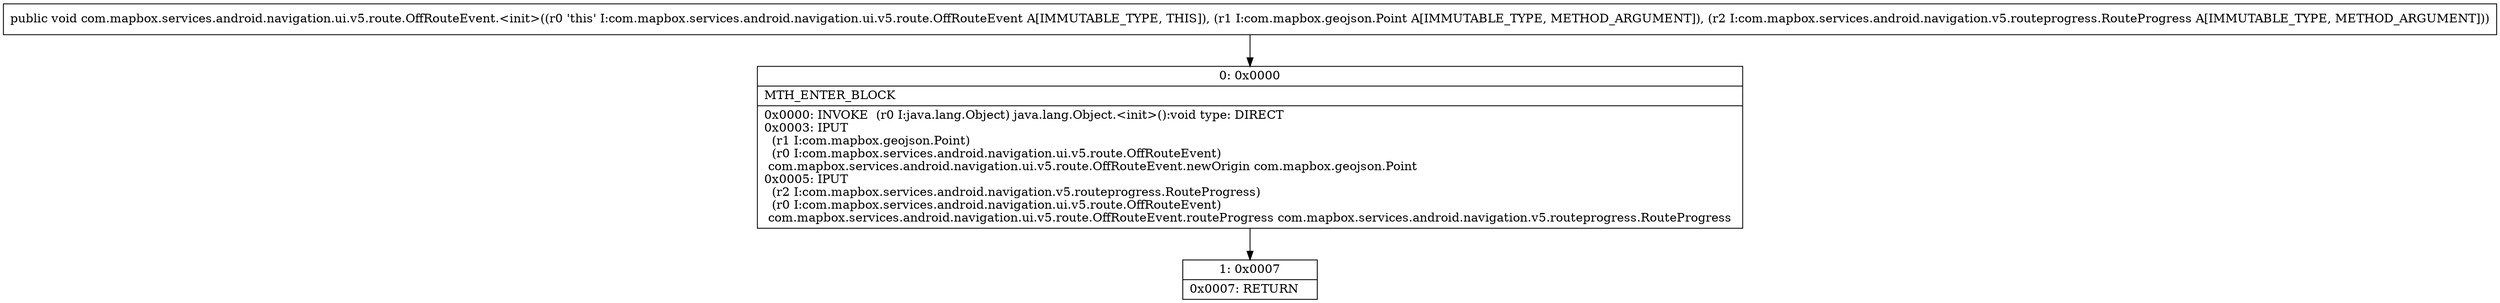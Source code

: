 digraph "CFG forcom.mapbox.services.android.navigation.ui.v5.route.OffRouteEvent.\<init\>(Lcom\/mapbox\/geojson\/Point;Lcom\/mapbox\/services\/android\/navigation\/v5\/routeprogress\/RouteProgress;)V" {
Node_0 [shape=record,label="{0\:\ 0x0000|MTH_ENTER_BLOCK\l|0x0000: INVOKE  (r0 I:java.lang.Object) java.lang.Object.\<init\>():void type: DIRECT \l0x0003: IPUT  \l  (r1 I:com.mapbox.geojson.Point)\l  (r0 I:com.mapbox.services.android.navigation.ui.v5.route.OffRouteEvent)\l com.mapbox.services.android.navigation.ui.v5.route.OffRouteEvent.newOrigin com.mapbox.geojson.Point \l0x0005: IPUT  \l  (r2 I:com.mapbox.services.android.navigation.v5.routeprogress.RouteProgress)\l  (r0 I:com.mapbox.services.android.navigation.ui.v5.route.OffRouteEvent)\l com.mapbox.services.android.navigation.ui.v5.route.OffRouteEvent.routeProgress com.mapbox.services.android.navigation.v5.routeprogress.RouteProgress \l}"];
Node_1 [shape=record,label="{1\:\ 0x0007|0x0007: RETURN   \l}"];
MethodNode[shape=record,label="{public void com.mapbox.services.android.navigation.ui.v5.route.OffRouteEvent.\<init\>((r0 'this' I:com.mapbox.services.android.navigation.ui.v5.route.OffRouteEvent A[IMMUTABLE_TYPE, THIS]), (r1 I:com.mapbox.geojson.Point A[IMMUTABLE_TYPE, METHOD_ARGUMENT]), (r2 I:com.mapbox.services.android.navigation.v5.routeprogress.RouteProgress A[IMMUTABLE_TYPE, METHOD_ARGUMENT])) }"];
MethodNode -> Node_0;
Node_0 -> Node_1;
}

